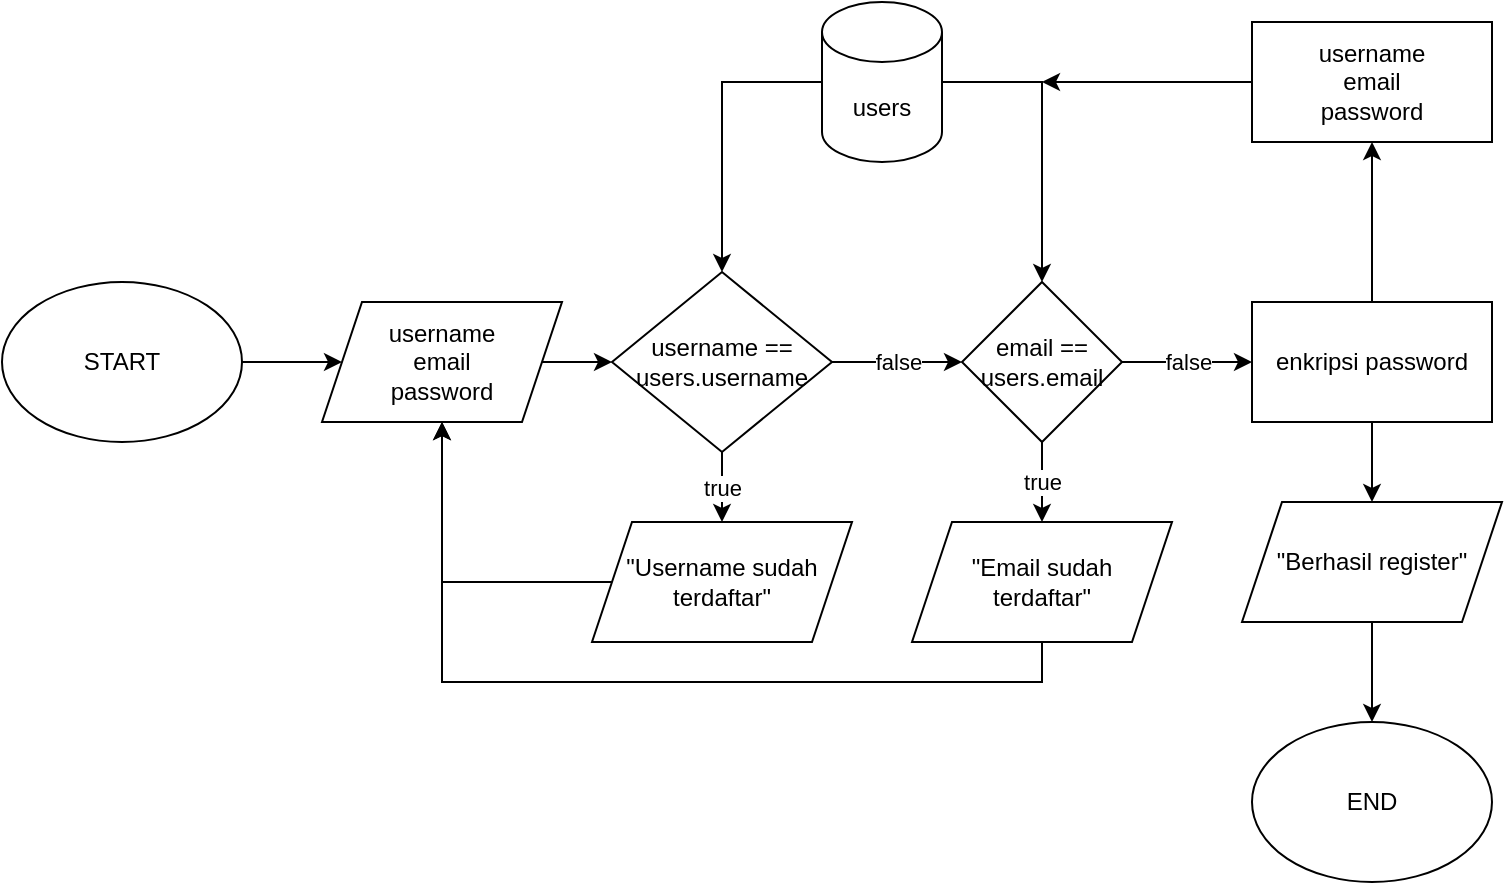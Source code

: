 <mxfile version="20.0.4" type="device"><diagram id="L_T6QoHYsTqc882pyOUd" name="Page-1"><mxGraphModel dx="1422" dy="804" grid="1" gridSize="10" guides="1" tooltips="1" connect="1" arrows="1" fold="1" page="1" pageScale="1" pageWidth="850" pageHeight="1100" math="0" shadow="0"><root><mxCell id="0"/><mxCell id="1" parent="0"/><mxCell id="G2jSHkzIrL34uIMuOg7A-7" style="edgeStyle=orthogonalEdgeStyle;rounded=0;orthogonalLoop=1;jettySize=auto;html=1;entryX=0;entryY=0.5;entryDx=0;entryDy=0;" parent="1" source="G2jSHkzIrL34uIMuOg7A-1" target="G2jSHkzIrL34uIMuOg7A-2" edge="1"><mxGeometry relative="1" as="geometry"/></mxCell><mxCell id="G2jSHkzIrL34uIMuOg7A-1" value="START" style="ellipse;whiteSpace=wrap;html=1;" parent="1" vertex="1"><mxGeometry x="80" y="160" width="120" height="80" as="geometry"/></mxCell><mxCell id="G2jSHkzIrL34uIMuOg7A-6" style="edgeStyle=orthogonalEdgeStyle;rounded=0;orthogonalLoop=1;jettySize=auto;html=1;entryX=0;entryY=0.5;entryDx=0;entryDy=0;" parent="1" source="G2jSHkzIrL34uIMuOg7A-2" target="G2jSHkzIrL34uIMuOg7A-3" edge="1"><mxGeometry relative="1" as="geometry"/></mxCell><mxCell id="G2jSHkzIrL34uIMuOg7A-2" value="username&lt;br&gt;email&lt;br&gt;password" style="shape=parallelogram;perimeter=parallelogramPerimeter;whiteSpace=wrap;html=1;fixedSize=1;" parent="1" vertex="1"><mxGeometry x="240" y="170" width="120" height="60" as="geometry"/></mxCell><mxCell id="G2jSHkzIrL34uIMuOg7A-5" value="false" style="edgeStyle=orthogonalEdgeStyle;rounded=0;orthogonalLoop=1;jettySize=auto;html=1;entryX=0;entryY=0.5;entryDx=0;entryDy=0;" parent="1" source="G2jSHkzIrL34uIMuOg7A-3" target="G2jSHkzIrL34uIMuOg7A-4" edge="1"><mxGeometry relative="1" as="geometry"/></mxCell><mxCell id="G2jSHkzIrL34uIMuOg7A-10" value="true" style="edgeStyle=orthogonalEdgeStyle;rounded=0;orthogonalLoop=1;jettySize=auto;html=1;entryX=0.5;entryY=0;entryDx=0;entryDy=0;" parent="1" source="G2jSHkzIrL34uIMuOg7A-3" target="G2jSHkzIrL34uIMuOg7A-8" edge="1"><mxGeometry relative="1" as="geometry"/></mxCell><mxCell id="G2jSHkzIrL34uIMuOg7A-3" value="username ==&lt;br&gt;users.username" style="rhombus;whiteSpace=wrap;html=1;" parent="1" vertex="1"><mxGeometry x="385" y="155" width="110" height="90" as="geometry"/></mxCell><mxCell id="G2jSHkzIrL34uIMuOg7A-13" value="true" style="edgeStyle=orthogonalEdgeStyle;rounded=0;orthogonalLoop=1;jettySize=auto;html=1;entryX=0.5;entryY=0;entryDx=0;entryDy=0;" parent="1" source="G2jSHkzIrL34uIMuOg7A-4" target="G2jSHkzIrL34uIMuOg7A-12" edge="1"><mxGeometry relative="1" as="geometry"/></mxCell><mxCell id="G2jSHkzIrL34uIMuOg7A-20" value="false" style="edgeStyle=orthogonalEdgeStyle;rounded=0;orthogonalLoop=1;jettySize=auto;html=1;entryX=0;entryY=0.5;entryDx=0;entryDy=0;" parent="1" source="G2jSHkzIrL34uIMuOg7A-4" target="G2jSHkzIrL34uIMuOg7A-19" edge="1"><mxGeometry relative="1" as="geometry"/></mxCell><mxCell id="G2jSHkzIrL34uIMuOg7A-4" value="email ==&lt;br&gt;users.email" style="rhombus;whiteSpace=wrap;html=1;" parent="1" vertex="1"><mxGeometry x="560" y="160" width="80" height="80" as="geometry"/></mxCell><mxCell id="G2jSHkzIrL34uIMuOg7A-11" style="edgeStyle=orthogonalEdgeStyle;rounded=0;orthogonalLoop=1;jettySize=auto;html=1;entryX=0.5;entryY=1;entryDx=0;entryDy=0;" parent="1" source="G2jSHkzIrL34uIMuOg7A-8" target="G2jSHkzIrL34uIMuOg7A-2" edge="1"><mxGeometry relative="1" as="geometry"/></mxCell><mxCell id="G2jSHkzIrL34uIMuOg7A-8" value="&quot;Username sudah&lt;br&gt;terdaftar&quot;" style="shape=parallelogram;perimeter=parallelogramPerimeter;whiteSpace=wrap;html=1;fixedSize=1;" parent="1" vertex="1"><mxGeometry x="375" y="280" width="130" height="60" as="geometry"/></mxCell><mxCell id="G2jSHkzIrL34uIMuOg7A-14" style="edgeStyle=orthogonalEdgeStyle;rounded=0;orthogonalLoop=1;jettySize=auto;html=1;entryX=0.5;entryY=1;entryDx=0;entryDy=0;" parent="1" source="G2jSHkzIrL34uIMuOg7A-12" target="G2jSHkzIrL34uIMuOg7A-2" edge="1"><mxGeometry relative="1" as="geometry"><mxPoint x="300" y="300" as="targetPoint"/><Array as="points"><mxPoint x="600" y="360"/><mxPoint x="300" y="360"/></Array></mxGeometry></mxCell><mxCell id="G2jSHkzIrL34uIMuOg7A-12" value="&quot;Email sudah&lt;br&gt;terdaftar&quot;" style="shape=parallelogram;perimeter=parallelogramPerimeter;whiteSpace=wrap;html=1;fixedSize=1;" parent="1" vertex="1"><mxGeometry x="535" y="280" width="130" height="60" as="geometry"/></mxCell><mxCell id="G2jSHkzIrL34uIMuOg7A-17" style="edgeStyle=orthogonalEdgeStyle;rounded=0;orthogonalLoop=1;jettySize=auto;html=1;entryX=0.5;entryY=0;entryDx=0;entryDy=0;" parent="1" source="G2jSHkzIrL34uIMuOg7A-16" target="G2jSHkzIrL34uIMuOg7A-3" edge="1"><mxGeometry relative="1" as="geometry"><Array as="points"><mxPoint x="440" y="60"/></Array></mxGeometry></mxCell><mxCell id="G2jSHkzIrL34uIMuOg7A-18" style="edgeStyle=orthogonalEdgeStyle;rounded=0;orthogonalLoop=1;jettySize=auto;html=1;entryX=0.5;entryY=0;entryDx=0;entryDy=0;" parent="1" source="G2jSHkzIrL34uIMuOg7A-16" target="G2jSHkzIrL34uIMuOg7A-4" edge="1"><mxGeometry relative="1" as="geometry"/></mxCell><mxCell id="G2jSHkzIrL34uIMuOg7A-16" value="users" style="shape=cylinder3;whiteSpace=wrap;html=1;boundedLbl=1;backgroundOutline=1;size=15;" parent="1" vertex="1"><mxGeometry x="490" y="20" width="60" height="80" as="geometry"/></mxCell><mxCell id="G2jSHkzIrL34uIMuOg7A-22" style="edgeStyle=orthogonalEdgeStyle;rounded=0;orthogonalLoop=1;jettySize=auto;html=1;entryX=0.5;entryY=1;entryDx=0;entryDy=0;" parent="1" source="G2jSHkzIrL34uIMuOg7A-19" edge="1"><mxGeometry relative="1" as="geometry"><mxPoint x="765" y="90" as="targetPoint"/></mxGeometry></mxCell><mxCell id="G2jSHkzIrL34uIMuOg7A-25" style="edgeStyle=orthogonalEdgeStyle;rounded=0;orthogonalLoop=1;jettySize=auto;html=1;entryX=0.5;entryY=0;entryDx=0;entryDy=0;" parent="1" source="G2jSHkzIrL34uIMuOg7A-19" target="G2jSHkzIrL34uIMuOg7A-24" edge="1"><mxGeometry relative="1" as="geometry"/></mxCell><mxCell id="G2jSHkzIrL34uIMuOg7A-19" value="enkripsi password" style="rounded=0;whiteSpace=wrap;html=1;" parent="1" vertex="1"><mxGeometry x="705" y="170" width="120" height="60" as="geometry"/></mxCell><mxCell id="papm9qiMB9-lrJ0XlJMI-1" style="edgeStyle=orthogonalEdgeStyle;rounded=0;orthogonalLoop=1;jettySize=auto;html=1;" edge="1" parent="1"><mxGeometry relative="1" as="geometry"><mxPoint x="600" y="60" as="targetPoint"/><mxPoint x="715" y="60" as="sourcePoint"/></mxGeometry></mxCell><mxCell id="G2jSHkzIrL34uIMuOg7A-27" style="edgeStyle=orthogonalEdgeStyle;rounded=0;orthogonalLoop=1;jettySize=auto;html=1;entryX=0.5;entryY=0;entryDx=0;entryDy=0;" parent="1" source="G2jSHkzIrL34uIMuOg7A-24" target="G2jSHkzIrL34uIMuOg7A-26" edge="1"><mxGeometry relative="1" as="geometry"/></mxCell><mxCell id="G2jSHkzIrL34uIMuOg7A-24" value="&quot;Berhasil register&quot;" style="shape=parallelogram;perimeter=parallelogramPerimeter;whiteSpace=wrap;html=1;fixedSize=1;" parent="1" vertex="1"><mxGeometry x="700" y="270" width="130" height="60" as="geometry"/></mxCell><mxCell id="G2jSHkzIrL34uIMuOg7A-26" value="END" style="ellipse;whiteSpace=wrap;html=1;" parent="1" vertex="1"><mxGeometry x="705" y="380" width="120" height="80" as="geometry"/></mxCell><mxCell id="papm9qiMB9-lrJ0XlJMI-2" value="username&lt;br&gt;email&lt;br&gt;password" style="rounded=0;whiteSpace=wrap;html=1;" vertex="1" parent="1"><mxGeometry x="705" y="30" width="120" height="60" as="geometry"/></mxCell></root></mxGraphModel></diagram></mxfile>